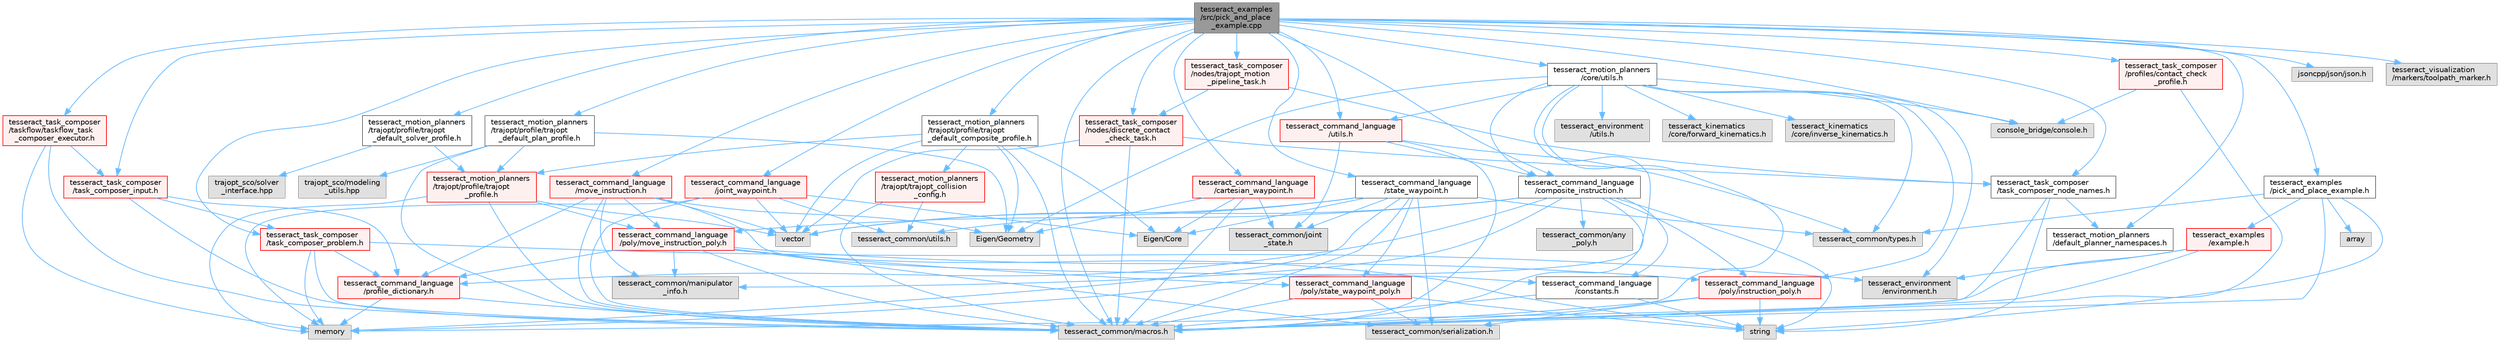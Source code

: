 digraph "tesseract_examples/src/pick_and_place_example.cpp"
{
 // LATEX_PDF_SIZE
  bgcolor="transparent";
  edge [fontname=Helvetica,fontsize=10,labelfontname=Helvetica,labelfontsize=10];
  node [fontname=Helvetica,fontsize=10,shape=box,height=0.2,width=0.4];
  Node1 [label="tesseract_examples\l/src/pick_and_place\l_example.cpp",height=0.2,width=0.4,color="gray40", fillcolor="grey60", style="filled", fontcolor="black",tooltip="Pick and place implementation."];
  Node1 -> Node2 [color="steelblue1",style="solid"];
  Node2 [label="tesseract_common/macros.h",height=0.2,width=0.4,color="grey60", fillcolor="#E0E0E0", style="filled",tooltip=" "];
  Node1 -> Node3 [color="steelblue1",style="solid"];
  Node3 [label="jsoncpp/json/json.h",height=0.2,width=0.4,color="grey60", fillcolor="#E0E0E0", style="filled",tooltip=" "];
  Node1 -> Node4 [color="steelblue1",style="solid"];
  Node4 [label="console_bridge/console.h",height=0.2,width=0.4,color="grey60", fillcolor="#E0E0E0", style="filled",tooltip=" "];
  Node1 -> Node5 [color="steelblue1",style="solid"];
  Node5 [label="tesseract_examples\l/pick_and_place_example.h",height=0.2,width=0.4,color="grey40", fillcolor="white", style="filled",URL="$d2/dab/pick__and__place__example_8h.html",tooltip="An example of a robot picking up a box and placing it on a shelf."];
  Node5 -> Node2 [color="steelblue1",style="solid"];
  Node5 -> Node6 [color="steelblue1",style="solid"];
  Node6 [label="string",height=0.2,width=0.4,color="grey60", fillcolor="#E0E0E0", style="filled",tooltip=" "];
  Node5 -> Node7 [color="steelblue1",style="solid"];
  Node7 [label="array",height=0.2,width=0.4,color="grey60", fillcolor="#E0E0E0", style="filled",tooltip=" "];
  Node5 -> Node8 [color="steelblue1",style="solid"];
  Node8 [label="tesseract_common/types.h",height=0.2,width=0.4,color="grey60", fillcolor="#E0E0E0", style="filled",tooltip=" "];
  Node5 -> Node9 [color="steelblue1",style="solid"];
  Node9 [label="tesseract_examples\l/example.h",height=0.2,width=0.4,color="red", fillcolor="#FFF0F0", style="filled",URL="$df/d24/example_8h.html",tooltip=" "];
  Node9 -> Node2 [color="steelblue1",style="solid"];
  Node9 -> Node10 [color="steelblue1",style="solid"];
  Node10 [label="memory",height=0.2,width=0.4,color="grey60", fillcolor="#E0E0E0", style="filled",tooltip=" "];
  Node9 -> Node11 [color="steelblue1",style="solid"];
  Node11 [label="tesseract_environment\l/environment.h",height=0.2,width=0.4,color="grey60", fillcolor="#E0E0E0", style="filled",tooltip=" "];
  Node1 -> Node13 [color="steelblue1",style="solid"];
  Node13 [label="tesseract_motion_planners\l/default_planner_namespaces.h",height=0.2,width=0.4,color="grey40", fillcolor="white", style="filled",URL="$de/d3a/default__planner__namespaces_8h.html",tooltip="A collection of motion planner profile namespaces."];
  Node1 -> Node14 [color="steelblue1",style="solid"];
  Node14 [label="tesseract_motion_planners\l/trajopt/profile/trajopt\l_default_plan_profile.h",height=0.2,width=0.4,color="grey40", fillcolor="white", style="filled",URL="$d9/da2/trajopt__default__plan__profile_8h.html",tooltip=" "];
  Node14 -> Node2 [color="steelblue1",style="solid"];
  Node14 -> Node15 [color="steelblue1",style="solid"];
  Node15 [label="trajopt_sco/modeling\l_utils.hpp",height=0.2,width=0.4,color="grey60", fillcolor="#E0E0E0", style="filled",tooltip=" "];
  Node14 -> Node16 [color="steelblue1",style="solid"];
  Node16 [label="Eigen/Geometry",height=0.2,width=0.4,color="grey60", fillcolor="#E0E0E0", style="filled",tooltip=" "];
  Node14 -> Node17 [color="steelblue1",style="solid"];
  Node17 [label="tesseract_motion_planners\l/trajopt/profile/trajopt\l_profile.h",height=0.2,width=0.4,color="red", fillcolor="#FFF0F0", style="filled",URL="$d4/d0d/trajopt__profile_8h.html",tooltip=" "];
  Node17 -> Node2 [color="steelblue1",style="solid"];
  Node17 -> Node19 [color="steelblue1",style="solid"];
  Node19 [label="vector",height=0.2,width=0.4,color="grey60", fillcolor="#E0E0E0", style="filled",tooltip=" "];
  Node17 -> Node10 [color="steelblue1",style="solid"];
  Node17 -> Node20 [color="steelblue1",style="solid"];
  Node20 [label="tesseract_command_language\l/poly/move_instruction_poly.h",height=0.2,width=0.4,color="red", fillcolor="#FFF0F0", style="filled",URL="$dc/df1/move__instruction__poly_8h.html",tooltip="The move instruction interface."];
  Node20 -> Node2 [color="steelblue1",style="solid"];
  Node20 -> Node6 [color="steelblue1",style="solid"];
  Node20 -> Node25 [color="steelblue1",style="solid"];
  Node25 [label="tesseract_command_language\l/poly/instruction_poly.h",height=0.2,width=0.4,color="red", fillcolor="#FFF0F0", style="filled",URL="$d1/db1/instruction__poly_8h.html",tooltip=" "];
  Node25 -> Node2 [color="steelblue1",style="solid"];
  Node25 -> Node6 [color="steelblue1",style="solid"];
  Node25 -> Node28 [color="steelblue1",style="solid"];
  Node28 [label="tesseract_common/serialization.h",height=0.2,width=0.4,color="grey60", fillcolor="#E0E0E0", style="filled",tooltip=" "];
  Node20 -> Node33 [color="steelblue1",style="solid"];
  Node33 [label="tesseract_command_language\l/poly/state_waypoint_poly.h",height=0.2,width=0.4,color="red", fillcolor="#FFF0F0", style="filled",URL="$d7/d22/state__waypoint__poly_8h.html",tooltip="The state waypoint interface."];
  Node33 -> Node2 [color="steelblue1",style="solid"];
  Node33 -> Node6 [color="steelblue1",style="solid"];
  Node33 -> Node28 [color="steelblue1",style="solid"];
  Node20 -> Node34 [color="steelblue1",style="solid"];
  Node34 [label="tesseract_command_language\l/profile_dictionary.h",height=0.2,width=0.4,color="red", fillcolor="#FFF0F0", style="filled",URL="$dd/dd6/profile__dictionary_8h.html",tooltip="This is a profile dictionary for storing all profiles."];
  Node34 -> Node2 [color="steelblue1",style="solid"];
  Node34 -> Node10 [color="steelblue1",style="solid"];
  Node20 -> Node40 [color="steelblue1",style="solid"];
  Node40 [label="tesseract_common/manipulator\l_info.h",height=0.2,width=0.4,color="grey60", fillcolor="#E0E0E0", style="filled",tooltip=" "];
  Node20 -> Node28 [color="steelblue1",style="solid"];
  Node1 -> Node41 [color="steelblue1",style="solid"];
  Node41 [label="tesseract_motion_planners\l/trajopt/profile/trajopt\l_default_composite_profile.h",height=0.2,width=0.4,color="grey40", fillcolor="white", style="filled",URL="$d8/d8f/trajopt__default__composite__profile_8h.html",tooltip=" "];
  Node41 -> Node2 [color="steelblue1",style="solid"];
  Node41 -> Node19 [color="steelblue1",style="solid"];
  Node41 -> Node16 [color="steelblue1",style="solid"];
  Node41 -> Node42 [color="steelblue1",style="solid"];
  Node42 [label="Eigen/Core",height=0.2,width=0.4,color="grey60", fillcolor="#E0E0E0", style="filled",tooltip=" "];
  Node41 -> Node43 [color="steelblue1",style="solid"];
  Node43 [label="tesseract_motion_planners\l/trajopt/trajopt_collision\l_config.h",height=0.2,width=0.4,color="red", fillcolor="#FFF0F0", style="filled",URL="$d5/d5d/trajopt__collision__config_8h.html",tooltip="TrajOpt collision configuration settings."];
  Node43 -> Node2 [color="steelblue1",style="solid"];
  Node43 -> Node46 [color="steelblue1",style="solid"];
  Node46 [label="tesseract_common/utils.h",height=0.2,width=0.4,color="grey60", fillcolor="#E0E0E0", style="filled",tooltip=" "];
  Node41 -> Node17 [color="steelblue1",style="solid"];
  Node1 -> Node47 [color="steelblue1",style="solid"];
  Node47 [label="tesseract_motion_planners\l/trajopt/profile/trajopt\l_default_solver_profile.h",height=0.2,width=0.4,color="grey40", fillcolor="white", style="filled",URL="$d9/d4c/trajopt__default__solver__profile_8h.html",tooltip=" "];
  Node47 -> Node17 [color="steelblue1",style="solid"];
  Node47 -> Node48 [color="steelblue1",style="solid"];
  Node48 [label="trajopt_sco/solver\l_interface.hpp",height=0.2,width=0.4,color="grey60", fillcolor="#E0E0E0", style="filled",tooltip=" "];
  Node1 -> Node49 [color="steelblue1",style="solid"];
  Node49 [label="tesseract_motion_planners\l/core/utils.h",height=0.2,width=0.4,color="grey40", fillcolor="white", style="filled",URL="$d9/d8b/tesseract__motion__planners_2core_2include_2tesseract__motion__planners_2core_2utils_8h.html",tooltip="Planner utility functions."];
  Node49 -> Node2 [color="steelblue1",style="solid"];
  Node49 -> Node16 [color="steelblue1",style="solid"];
  Node49 -> Node10 [color="steelblue1",style="solid"];
  Node49 -> Node4 [color="steelblue1",style="solid"];
  Node49 -> Node11 [color="steelblue1",style="solid"];
  Node49 -> Node50 [color="steelblue1",style="solid"];
  Node50 [label="tesseract_environment\l/utils.h",height=0.2,width=0.4,color="grey60", fillcolor="#E0E0E0", style="filled",tooltip=" "];
  Node49 -> Node51 [color="steelblue1",style="solid"];
  Node51 [label="tesseract_kinematics\l/core/forward_kinematics.h",height=0.2,width=0.4,color="grey60", fillcolor="#E0E0E0", style="filled",tooltip=" "];
  Node49 -> Node52 [color="steelblue1",style="solid"];
  Node52 [label="tesseract_kinematics\l/core/inverse_kinematics.h",height=0.2,width=0.4,color="grey60", fillcolor="#E0E0E0", style="filled",tooltip=" "];
  Node49 -> Node25 [color="steelblue1",style="solid"];
  Node49 -> Node53 [color="steelblue1",style="solid"];
  Node53 [label="tesseract_command_language\l/composite_instruction.h",height=0.2,width=0.4,color="grey40", fillcolor="white", style="filled",URL="$d5/df7/composite__instruction_8h.html",tooltip=" "];
  Node53 -> Node2 [color="steelblue1",style="solid"];
  Node53 -> Node19 [color="steelblue1",style="solid"];
  Node53 -> Node6 [color="steelblue1",style="solid"];
  Node53 -> Node25 [color="steelblue1",style="solid"];
  Node53 -> Node20 [color="steelblue1",style="solid"];
  Node53 -> Node54 [color="steelblue1",style="solid"];
  Node54 [label="tesseract_command_language\l/constants.h",height=0.2,width=0.4,color="grey40", fillcolor="white", style="filled",URL="$d2/d6f/constants_8h.html",tooltip="Containst Tesseract Command Language constants."];
  Node54 -> Node2 [color="steelblue1",style="solid"];
  Node54 -> Node6 [color="steelblue1",style="solid"];
  Node53 -> Node34 [color="steelblue1",style="solid"];
  Node53 -> Node40 [color="steelblue1",style="solid"];
  Node53 -> Node55 [color="steelblue1",style="solid"];
  Node55 [label="tesseract_common/any\l_poly.h",height=0.2,width=0.4,color="grey60", fillcolor="#E0E0E0", style="filled",tooltip=" "];
  Node49 -> Node56 [color="steelblue1",style="solid"];
  Node56 [label="tesseract_command_language\l/utils.h",height=0.2,width=0.4,color="red", fillcolor="#FFF0F0", style="filled",URL="$d6/d75/tesseract__command__language_2include_2tesseract__command__language_2utils_8h.html",tooltip=" "];
  Node56 -> Node2 [color="steelblue1",style="solid"];
  Node56 -> Node53 [color="steelblue1",style="solid"];
  Node56 -> Node31 [color="steelblue1",style="solid"];
  Node31 [label="tesseract_common/joint\l_state.h",height=0.2,width=0.4,color="grey60", fillcolor="#E0E0E0", style="filled",tooltip=" "];
  Node56 -> Node8 [color="steelblue1",style="solid"];
  Node49 -> Node8 [color="steelblue1",style="solid"];
  Node1 -> Node53 [color="steelblue1",style="solid"];
  Node1 -> Node58 [color="steelblue1",style="solid"];
  Node58 [label="tesseract_command_language\l/state_waypoint.h",height=0.2,width=0.4,color="grey40", fillcolor="white", style="filled",URL="$d1/d10/state__waypoint_8h.html",tooltip=" "];
  Node58 -> Node2 [color="steelblue1",style="solid"];
  Node58 -> Node42 [color="steelblue1",style="solid"];
  Node58 -> Node10 [color="steelblue1",style="solid"];
  Node58 -> Node19 [color="steelblue1",style="solid"];
  Node58 -> Node33 [color="steelblue1",style="solid"];
  Node58 -> Node31 [color="steelblue1",style="solid"];
  Node58 -> Node46 [color="steelblue1",style="solid"];
  Node58 -> Node8 [color="steelblue1",style="solid"];
  Node58 -> Node28 [color="steelblue1",style="solid"];
  Node1 -> Node59 [color="steelblue1",style="solid"];
  Node59 [label="tesseract_command_language\l/cartesian_waypoint.h",height=0.2,width=0.4,color="red", fillcolor="#FFF0F0", style="filled",URL="$d3/d18/cartesian__waypoint_8h.html",tooltip=" "];
  Node59 -> Node2 [color="steelblue1",style="solid"];
  Node59 -> Node42 [color="steelblue1",style="solid"];
  Node59 -> Node16 [color="steelblue1",style="solid"];
  Node59 -> Node31 [color="steelblue1",style="solid"];
  Node1 -> Node60 [color="steelblue1",style="solid"];
  Node60 [label="tesseract_command_language\l/joint_waypoint.h",height=0.2,width=0.4,color="red", fillcolor="#FFF0F0", style="filled",URL="$d7/d1f/joint__waypoint_8h.html",tooltip=" "];
  Node60 -> Node2 [color="steelblue1",style="solid"];
  Node60 -> Node42 [color="steelblue1",style="solid"];
  Node60 -> Node10 [color="steelblue1",style="solid"];
  Node60 -> Node19 [color="steelblue1",style="solid"];
  Node60 -> Node46 [color="steelblue1",style="solid"];
  Node1 -> Node61 [color="steelblue1",style="solid"];
  Node61 [label="tesseract_command_language\l/move_instruction.h",height=0.2,width=0.4,color="red", fillcolor="#FFF0F0", style="filled",URL="$da/d74/move__instruction_8h.html",tooltip=" "];
  Node61 -> Node2 [color="steelblue1",style="solid"];
  Node61 -> Node19 [color="steelblue1",style="solid"];
  Node61 -> Node16 [color="steelblue1",style="solid"];
  Node61 -> Node20 [color="steelblue1",style="solid"];
  Node61 -> Node54 [color="steelblue1",style="solid"];
  Node61 -> Node34 [color="steelblue1",style="solid"];
  Node61 -> Node40 [color="steelblue1",style="solid"];
  Node1 -> Node56 [color="steelblue1",style="solid"];
  Node1 -> Node62 [color="steelblue1",style="solid"];
  Node62 [label="tesseract_task_composer\l/task_composer_problem.h",height=0.2,width=0.4,color="red", fillcolor="#FFF0F0", style="filled",URL="$d7/d6d/task__composer__problem_8h.html",tooltip="A task composer server problem."];
  Node62 -> Node2 [color="steelblue1",style="solid"];
  Node62 -> Node10 [color="steelblue1",style="solid"];
  Node62 -> Node11 [color="steelblue1",style="solid"];
  Node62 -> Node34 [color="steelblue1",style="solid"];
  Node1 -> Node65 [color="steelblue1",style="solid"];
  Node65 [label="tesseract_task_composer\l/task_composer_input.h",height=0.2,width=0.4,color="red", fillcolor="#FFF0F0", style="filled",URL="$db/ddf/task__composer__input_8h.html",tooltip="The input data structure to the pipeline."];
  Node65 -> Node2 [color="steelblue1",style="solid"];
  Node65 -> Node34 [color="steelblue1",style="solid"];
  Node65 -> Node62 [color="steelblue1",style="solid"];
  Node1 -> Node69 [color="steelblue1",style="solid"];
  Node69 [label="tesseract_task_composer\l/task_composer_node_names.h",height=0.2,width=0.4,color="grey40", fillcolor="white", style="filled",URL="$d3/da7/task__composer__node__names_8h.html",tooltip="Contains default node names."];
  Node69 -> Node2 [color="steelblue1",style="solid"];
  Node69 -> Node6 [color="steelblue1",style="solid"];
  Node69 -> Node13 [color="steelblue1",style="solid"];
  Node1 -> Node70 [color="steelblue1",style="solid"];
  Node70 [label="tesseract_task_composer\l/nodes/trajopt_motion\l_pipeline_task.h",height=0.2,width=0.4,color="red", fillcolor="#FFF0F0", style="filled",URL="$de/d7e/trajopt__motion__pipeline__task_8h.html",tooltip=" "];
  Node70 -> Node69 [color="steelblue1",style="solid"];
  Node70 -> Node85 [color="steelblue1",style="solid"];
  Node85 [label="tesseract_task_composer\l/nodes/discrete_contact\l_check_task.h",height=0.2,width=0.4,color="red", fillcolor="#FFF0F0", style="filled",URL="$d1/d26/discrete__contact__check__task_8h.html",tooltip="Discrete Collision check trajectory task."];
  Node85 -> Node2 [color="steelblue1",style="solid"];
  Node85 -> Node19 [color="steelblue1",style="solid"];
  Node85 -> Node69 [color="steelblue1",style="solid"];
  Node1 -> Node85 [color="steelblue1",style="solid"];
  Node1 -> Node90 [color="steelblue1",style="solid"];
  Node90 [label="tesseract_task_composer\l/profiles/contact_check\l_profile.h",height=0.2,width=0.4,color="red", fillcolor="#FFF0F0", style="filled",URL="$d2/d53/contact__check__profile_8h.html",tooltip="Contact check trajectory profile."];
  Node90 -> Node2 [color="steelblue1",style="solid"];
  Node90 -> Node4 [color="steelblue1",style="solid"];
  Node1 -> Node92 [color="steelblue1",style="solid"];
  Node92 [label="tesseract_task_composer\l/taskflow/taskflow_task\l_composer_executor.h",height=0.2,width=0.4,color="red", fillcolor="#FFF0F0", style="filled",URL="$da/d8c/taskflow__task__composer__executor_8h.html",tooltip="The tasflow executor implementation."];
  Node92 -> Node2 [color="steelblue1",style="solid"];
  Node92 -> Node10 [color="steelblue1",style="solid"];
  Node92 -> Node65 [color="steelblue1",style="solid"];
  Node1 -> Node97 [color="steelblue1",style="solid"];
  Node97 [label="tesseract_visualization\l/markers/toolpath_marker.h",height=0.2,width=0.4,color="grey60", fillcolor="#E0E0E0", style="filled",tooltip=" "];
}
